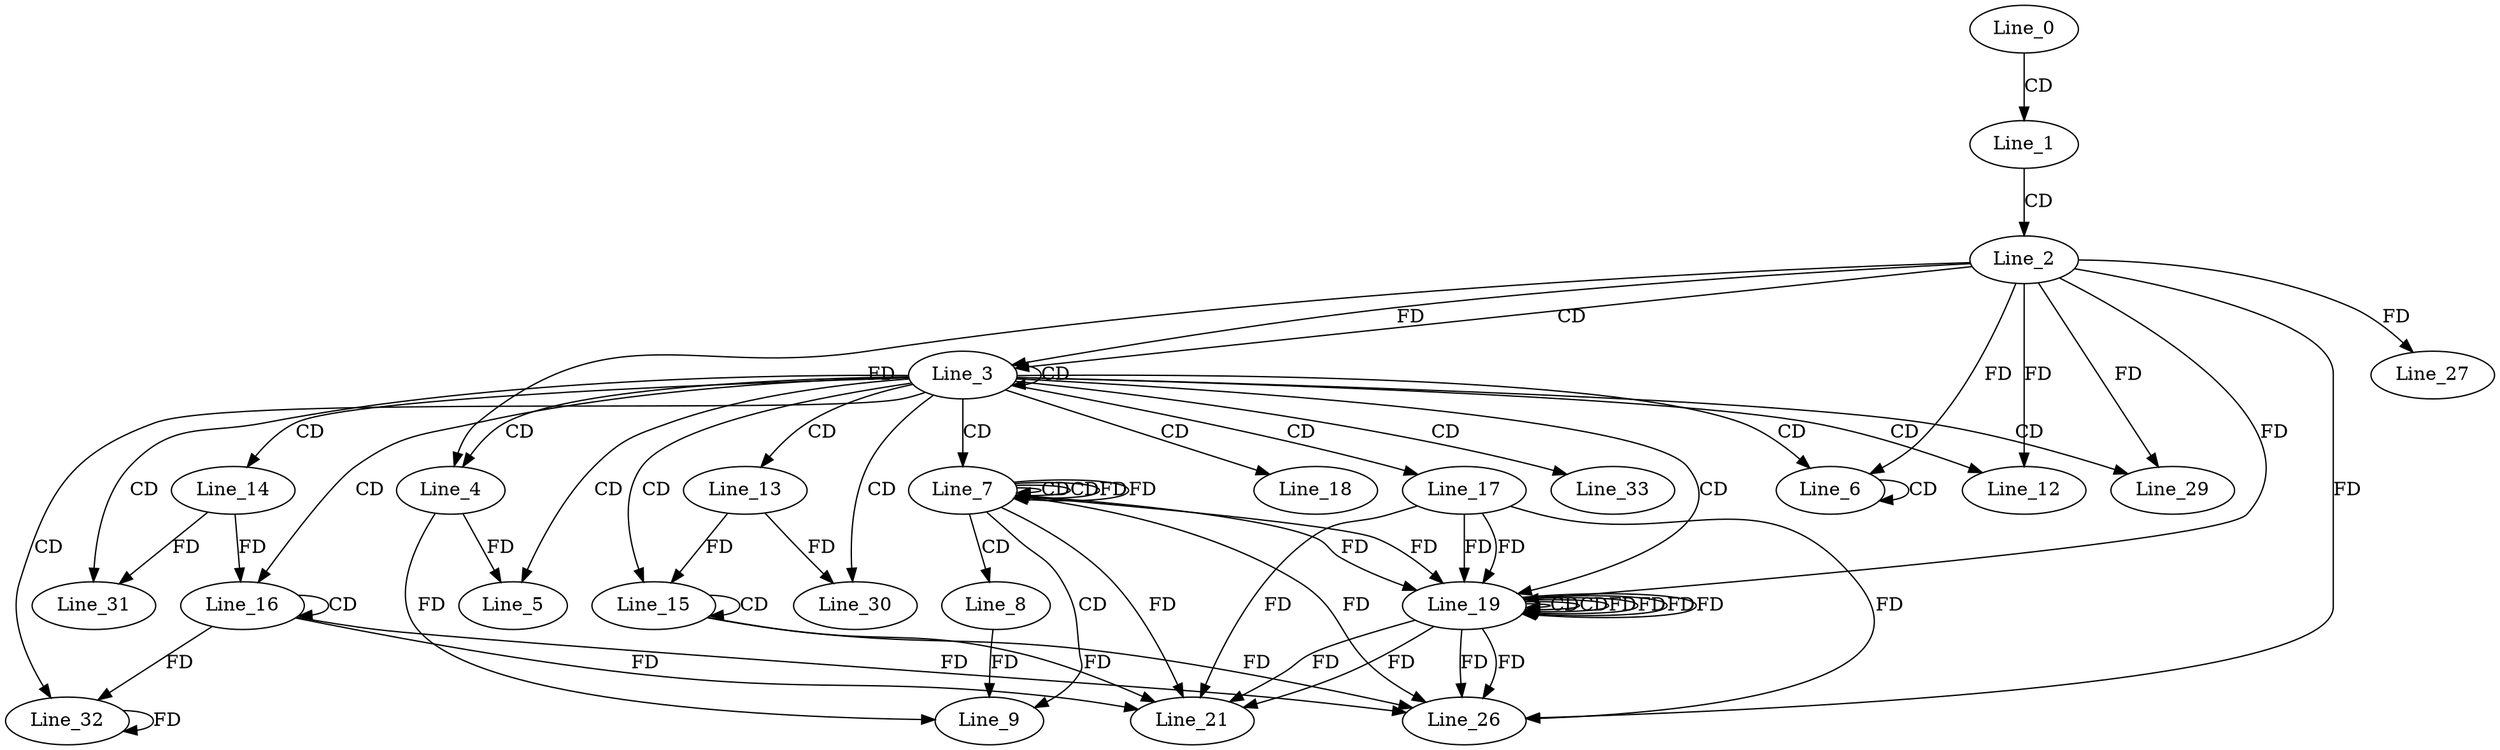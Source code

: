 digraph G {
  Line_0;
  Line_1;
  Line_2;
  Line_3;
  Line_3;
  Line_4;
  Line_4;
  Line_5;
  Line_6;
  Line_6;
  Line_7;
  Line_7;
  Line_7;
  Line_8;
  Line_9;
  Line_12;
  Line_12;
  Line_13;
  Line_14;
  Line_15;
  Line_15;
  Line_16;
  Line_16;
  Line_17;
  Line_18;
  Line_19;
  Line_19;
  Line_19;
  Line_19;
  Line_21;
  Line_26;
  Line_26;
  Line_27;
  Line_29;
  Line_29;
  Line_29;
  Line_30;
  Line_31;
  Line_32;
  Line_33;
  Line_0 -> Line_1 [ label="CD" ];
  Line_1 -> Line_2 [ label="CD" ];
  Line_2 -> Line_3 [ label="CD" ];
  Line_3 -> Line_3 [ label="CD" ];
  Line_2 -> Line_3 [ label="FD" ];
  Line_3 -> Line_4 [ label="CD" ];
  Line_2 -> Line_4 [ label="FD" ];
  Line_3 -> Line_5 [ label="CD" ];
  Line_4 -> Line_5 [ label="FD" ];
  Line_3 -> Line_6 [ label="CD" ];
  Line_6 -> Line_6 [ label="CD" ];
  Line_2 -> Line_6 [ label="FD" ];
  Line_3 -> Line_7 [ label="CD" ];
  Line_7 -> Line_7 [ label="CD" ];
  Line_7 -> Line_7 [ label="CD" ];
  Line_7 -> Line_7 [ label="FD" ];
  Line_7 -> Line_8 [ label="CD" ];
  Line_7 -> Line_9 [ label="CD" ];
  Line_8 -> Line_9 [ label="FD" ];
  Line_4 -> Line_9 [ label="FD" ];
  Line_3 -> Line_12 [ label="CD" ];
  Line_2 -> Line_12 [ label="FD" ];
  Line_3 -> Line_13 [ label="CD" ];
  Line_3 -> Line_14 [ label="CD" ];
  Line_3 -> Line_15 [ label="CD" ];
  Line_15 -> Line_15 [ label="CD" ];
  Line_13 -> Line_15 [ label="FD" ];
  Line_3 -> Line_16 [ label="CD" ];
  Line_16 -> Line_16 [ label="CD" ];
  Line_14 -> Line_16 [ label="FD" ];
  Line_3 -> Line_17 [ label="CD" ];
  Line_3 -> Line_18 [ label="CD" ];
  Line_3 -> Line_19 [ label="CD" ];
  Line_19 -> Line_19 [ label="CD" ];
  Line_7 -> Line_19 [ label="FD" ];
  Line_17 -> Line_19 [ label="FD" ];
  Line_2 -> Line_19 [ label="FD" ];
  Line_19 -> Line_19 [ label="CD" ];
  Line_19 -> Line_19 [ label="FD" ];
  Line_7 -> Line_19 [ label="FD" ];
  Line_17 -> Line_19 [ label="FD" ];
  Line_19 -> Line_19 [ label="FD" ];
  Line_15 -> Line_21 [ label="FD" ];
  Line_19 -> Line_21 [ label="FD" ];
  Line_19 -> Line_21 [ label="FD" ];
  Line_7 -> Line_21 [ label="FD" ];
  Line_17 -> Line_21 [ label="FD" ];
  Line_16 -> Line_21 [ label="FD" ];
  Line_15 -> Line_26 [ label="FD" ];
  Line_19 -> Line_26 [ label="FD" ];
  Line_19 -> Line_26 [ label="FD" ];
  Line_7 -> Line_26 [ label="FD" ];
  Line_17 -> Line_26 [ label="FD" ];
  Line_16 -> Line_26 [ label="FD" ];
  Line_2 -> Line_26 [ label="FD" ];
  Line_2 -> Line_27 [ label="FD" ];
  Line_3 -> Line_29 [ label="CD" ];
  Line_2 -> Line_29 [ label="FD" ];
  Line_3 -> Line_30 [ label="CD" ];
  Line_13 -> Line_30 [ label="FD" ];
  Line_3 -> Line_31 [ label="CD" ];
  Line_14 -> Line_31 [ label="FD" ];
  Line_3 -> Line_32 [ label="CD" ];
  Line_16 -> Line_32 [ label="FD" ];
  Line_32 -> Line_32 [ label="FD" ];
  Line_3 -> Line_33 [ label="CD" ];
  Line_7 -> Line_7 [ label="FD" ];
  Line_19 -> Line_19 [ label="FD" ];
  Line_19 -> Line_19 [ label="FD" ];
}
